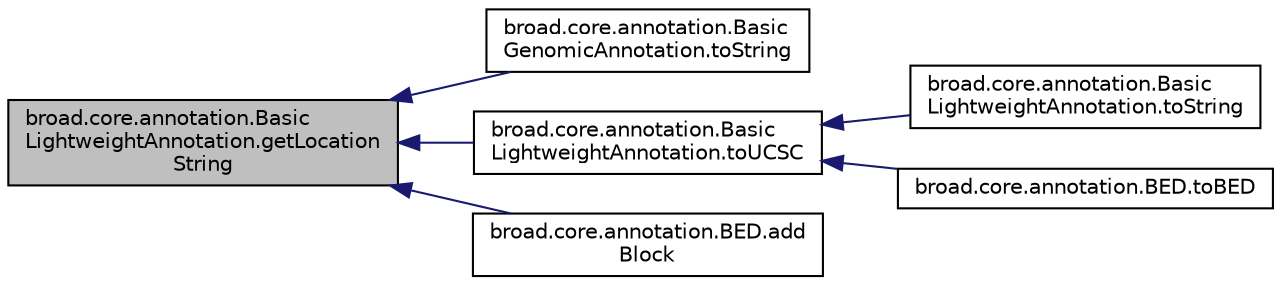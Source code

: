 digraph "broad.core.annotation.BasicLightweightAnnotation.getLocationString"
{
  edge [fontname="Helvetica",fontsize="10",labelfontname="Helvetica",labelfontsize="10"];
  node [fontname="Helvetica",fontsize="10",shape=record];
  rankdir="LR";
  Node1 [label="broad.core.annotation.Basic\lLightweightAnnotation.getLocation\lString",height=0.2,width=0.4,color="black", fillcolor="grey75", style="filled" fontcolor="black"];
  Node1 -> Node2 [dir="back",color="midnightblue",fontsize="10",style="solid"];
  Node2 [label="broad.core.annotation.Basic\lGenomicAnnotation.toString",height=0.2,width=0.4,color="black", fillcolor="white", style="filled",URL="$classbroad_1_1core_1_1annotation_1_1_basic_genomic_annotation.html#a56e9868db1deb9f569cd17ab979f48cc"];
  Node1 -> Node3 [dir="back",color="midnightblue",fontsize="10",style="solid"];
  Node3 [label="broad.core.annotation.Basic\lLightweightAnnotation.toUCSC",height=0.2,width=0.4,color="black", fillcolor="white", style="filled",URL="$classbroad_1_1core_1_1annotation_1_1_basic_lightweight_annotation.html#a82903ca4b9f07f9b7bcafe7ef43afd82"];
  Node3 -> Node4 [dir="back",color="midnightblue",fontsize="10",style="solid"];
  Node4 [label="broad.core.annotation.Basic\lLightweightAnnotation.toString",height=0.2,width=0.4,color="black", fillcolor="white", style="filled",URL="$classbroad_1_1core_1_1annotation_1_1_basic_lightweight_annotation.html#a1c548c67447aa8ad08f8312d3f30c3d9"];
  Node3 -> Node5 [dir="back",color="midnightblue",fontsize="10",style="solid"];
  Node5 [label="broad.core.annotation.BED.toBED",height=0.2,width=0.4,color="black", fillcolor="white", style="filled",URL="$classbroad_1_1core_1_1annotation_1_1_b_e_d.html#acf8673ace0b95319a72e7bf115d80f5b"];
  Node1 -> Node6 [dir="back",color="midnightblue",fontsize="10",style="solid"];
  Node6 [label="broad.core.annotation.BED.add\lBlock",height=0.2,width=0.4,color="black", fillcolor="white", style="filled",URL="$classbroad_1_1core_1_1annotation_1_1_b_e_d.html#a93232cebb0a54bf0ad8c43dc8b6e8e95"];
}

